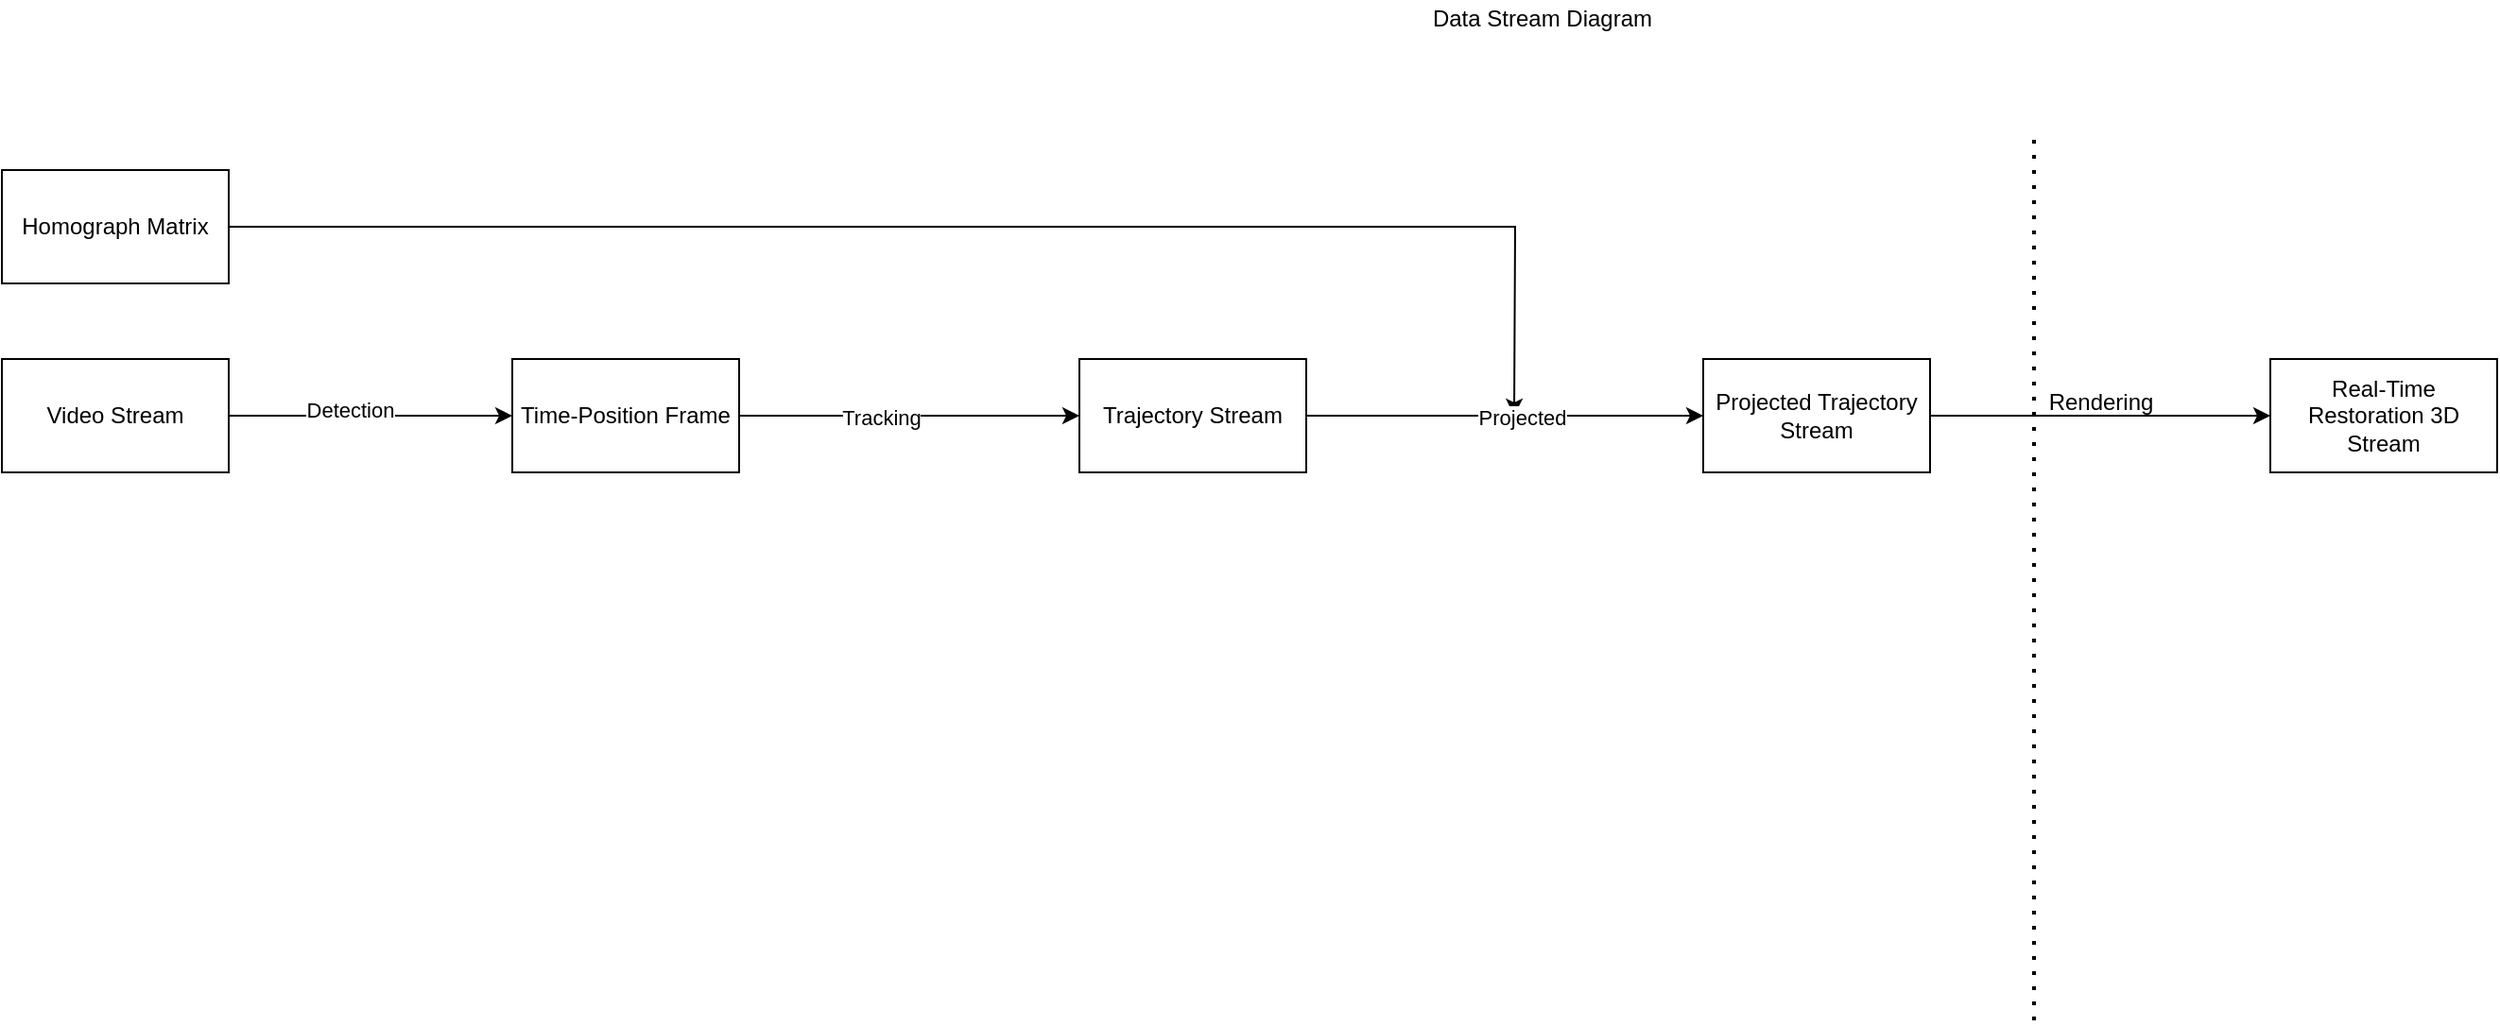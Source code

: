 <mxfile version="14.8.0" type="device"><diagram id="RQf35l2_gDhx9hCd0pI-" name="Page-1"><mxGraphModel dx="1079" dy="586" grid="1" gridSize="10" guides="1" tooltips="1" connect="1" arrows="1" fold="1" page="1" pageScale="1" pageWidth="850" pageHeight="1100" math="0" shadow="0"><root><mxCell id="0"/><mxCell id="1" parent="0"/><mxCell id="GYqLTHHjnAbj26RwtTBV-8" style="edgeStyle=orthogonalEdgeStyle;rounded=0;orthogonalLoop=1;jettySize=auto;html=1;exitX=1;exitY=0.5;exitDx=0;exitDy=0;entryX=0;entryY=0.5;entryDx=0;entryDy=0;" edge="1" parent="1" source="GYqLTHHjnAbj26RwtTBV-1" target="GYqLTHHjnAbj26RwtTBV-2"><mxGeometry relative="1" as="geometry"/></mxCell><mxCell id="GYqLTHHjnAbj26RwtTBV-13" value="Detection" style="edgeLabel;html=1;align=center;verticalAlign=middle;resizable=0;points=[];" vertex="1" connectable="0" parent="GYqLTHHjnAbj26RwtTBV-8"><mxGeometry x="-0.144" y="3" relative="1" as="geometry"><mxPoint as="offset"/></mxGeometry></mxCell><mxCell id="GYqLTHHjnAbj26RwtTBV-1" value="Video Stream" style="rounded=0;whiteSpace=wrap;html=1;" vertex="1" parent="1"><mxGeometry x="140" y="220" width="120" height="60" as="geometry"/></mxCell><mxCell id="GYqLTHHjnAbj26RwtTBV-9" style="edgeStyle=orthogonalEdgeStyle;rounded=0;orthogonalLoop=1;jettySize=auto;html=1;exitX=1;exitY=0.5;exitDx=0;exitDy=0;entryX=0;entryY=0.5;entryDx=0;entryDy=0;" edge="1" parent="1" source="GYqLTHHjnAbj26RwtTBV-2" target="GYqLTHHjnAbj26RwtTBV-4"><mxGeometry relative="1" as="geometry"><mxPoint x="650" y="250" as="targetPoint"/></mxGeometry></mxCell><mxCell id="GYqLTHHjnAbj26RwtTBV-14" value="&lt;div&gt;Tracking&lt;/div&gt;" style="edgeLabel;html=1;align=center;verticalAlign=middle;resizable=0;points=[];" vertex="1" connectable="0" parent="GYqLTHHjnAbj26RwtTBV-9"><mxGeometry x="-0.167" y="-1" relative="1" as="geometry"><mxPoint as="offset"/></mxGeometry></mxCell><mxCell id="GYqLTHHjnAbj26RwtTBV-2" value="Time-Position Frame" style="rounded=0;whiteSpace=wrap;html=1;" vertex="1" parent="1"><mxGeometry x="410" y="220" width="120" height="60" as="geometry"/></mxCell><mxCell id="GYqLTHHjnAbj26RwtTBV-6" style="edgeStyle=orthogonalEdgeStyle;rounded=0;orthogonalLoop=1;jettySize=auto;html=1;exitX=1;exitY=0.5;exitDx=0;exitDy=0;" edge="1" parent="1" source="GYqLTHHjnAbj26RwtTBV-3"><mxGeometry relative="1" as="geometry"><mxPoint x="940" y="250" as="targetPoint"/></mxGeometry></mxCell><mxCell id="GYqLTHHjnAbj26RwtTBV-3" value="Homograph Matrix" style="rounded=0;whiteSpace=wrap;html=1;" vertex="1" parent="1"><mxGeometry x="140" y="120" width="120" height="60" as="geometry"/></mxCell><mxCell id="GYqLTHHjnAbj26RwtTBV-10" style="edgeStyle=orthogonalEdgeStyle;rounded=0;orthogonalLoop=1;jettySize=auto;html=1;exitX=1;exitY=0.5;exitDx=0;exitDy=0;entryX=0;entryY=0.5;entryDx=0;entryDy=0;" edge="1" parent="1" source="GYqLTHHjnAbj26RwtTBV-4" target="GYqLTHHjnAbj26RwtTBV-7"><mxGeometry relative="1" as="geometry"/></mxCell><mxCell id="GYqLTHHjnAbj26RwtTBV-15" value="&lt;div&gt;Projected&lt;/div&gt;" style="edgeLabel;html=1;align=center;verticalAlign=middle;resizable=0;points=[];" vertex="1" connectable="0" parent="GYqLTHHjnAbj26RwtTBV-10"><mxGeometry x="0.08" y="-1" relative="1" as="geometry"><mxPoint as="offset"/></mxGeometry></mxCell><mxCell id="GYqLTHHjnAbj26RwtTBV-4" value="Trajectory Stream" style="rounded=0;whiteSpace=wrap;html=1;" vertex="1" parent="1"><mxGeometry x="710" y="220" width="120" height="60" as="geometry"/></mxCell><mxCell id="GYqLTHHjnAbj26RwtTBV-11" style="edgeStyle=orthogonalEdgeStyle;rounded=0;orthogonalLoop=1;jettySize=auto;html=1;exitX=1;exitY=0.5;exitDx=0;exitDy=0;entryX=0;entryY=0.5;entryDx=0;entryDy=0;" edge="1" parent="1" source="GYqLTHHjnAbj26RwtTBV-7" target="GYqLTHHjnAbj26RwtTBV-12"><mxGeometry relative="1" as="geometry"><mxPoint x="1290" y="250" as="targetPoint"/></mxGeometry></mxCell><mxCell id="GYqLTHHjnAbj26RwtTBV-7" value="Projected Trajectory Stream" style="rounded=0;whiteSpace=wrap;html=1;" vertex="1" parent="1"><mxGeometry x="1040" y="220" width="120" height="60" as="geometry"/></mxCell><mxCell id="GYqLTHHjnAbj26RwtTBV-12" value="Real-Time Restoration 3D Stream" style="rounded=0;whiteSpace=wrap;html=1;" vertex="1" parent="1"><mxGeometry x="1340" y="220" width="120" height="60" as="geometry"/></mxCell><mxCell id="GYqLTHHjnAbj26RwtTBV-16" value="&lt;div&gt;Rendering&lt;/div&gt;&lt;div&gt;&lt;br&gt;&lt;/div&gt;" style="text;html=1;align=center;verticalAlign=middle;resizable=0;points=[];autosize=1;strokeColor=none;" vertex="1" parent="1"><mxGeometry x="1215" y="235" width="70" height="30" as="geometry"/></mxCell><mxCell id="GYqLTHHjnAbj26RwtTBV-17" value="" style="endArrow=none;dashed=1;html=1;dashPattern=1 3;strokeWidth=2;" edge="1" parent="1"><mxGeometry width="50" height="50" relative="1" as="geometry"><mxPoint x="1215" y="570" as="sourcePoint"/><mxPoint x="1215" y="100" as="targetPoint"/></mxGeometry></mxCell><mxCell id="GYqLTHHjnAbj26RwtTBV-18" value="Data Stream Diagram" style="text;html=1;strokeColor=none;fillColor=none;align=center;verticalAlign=middle;whiteSpace=wrap;rounded=0;" vertex="1" parent="1"><mxGeometry x="840" y="30" width="230" height="20" as="geometry"/></mxCell></root></mxGraphModel></diagram></mxfile>